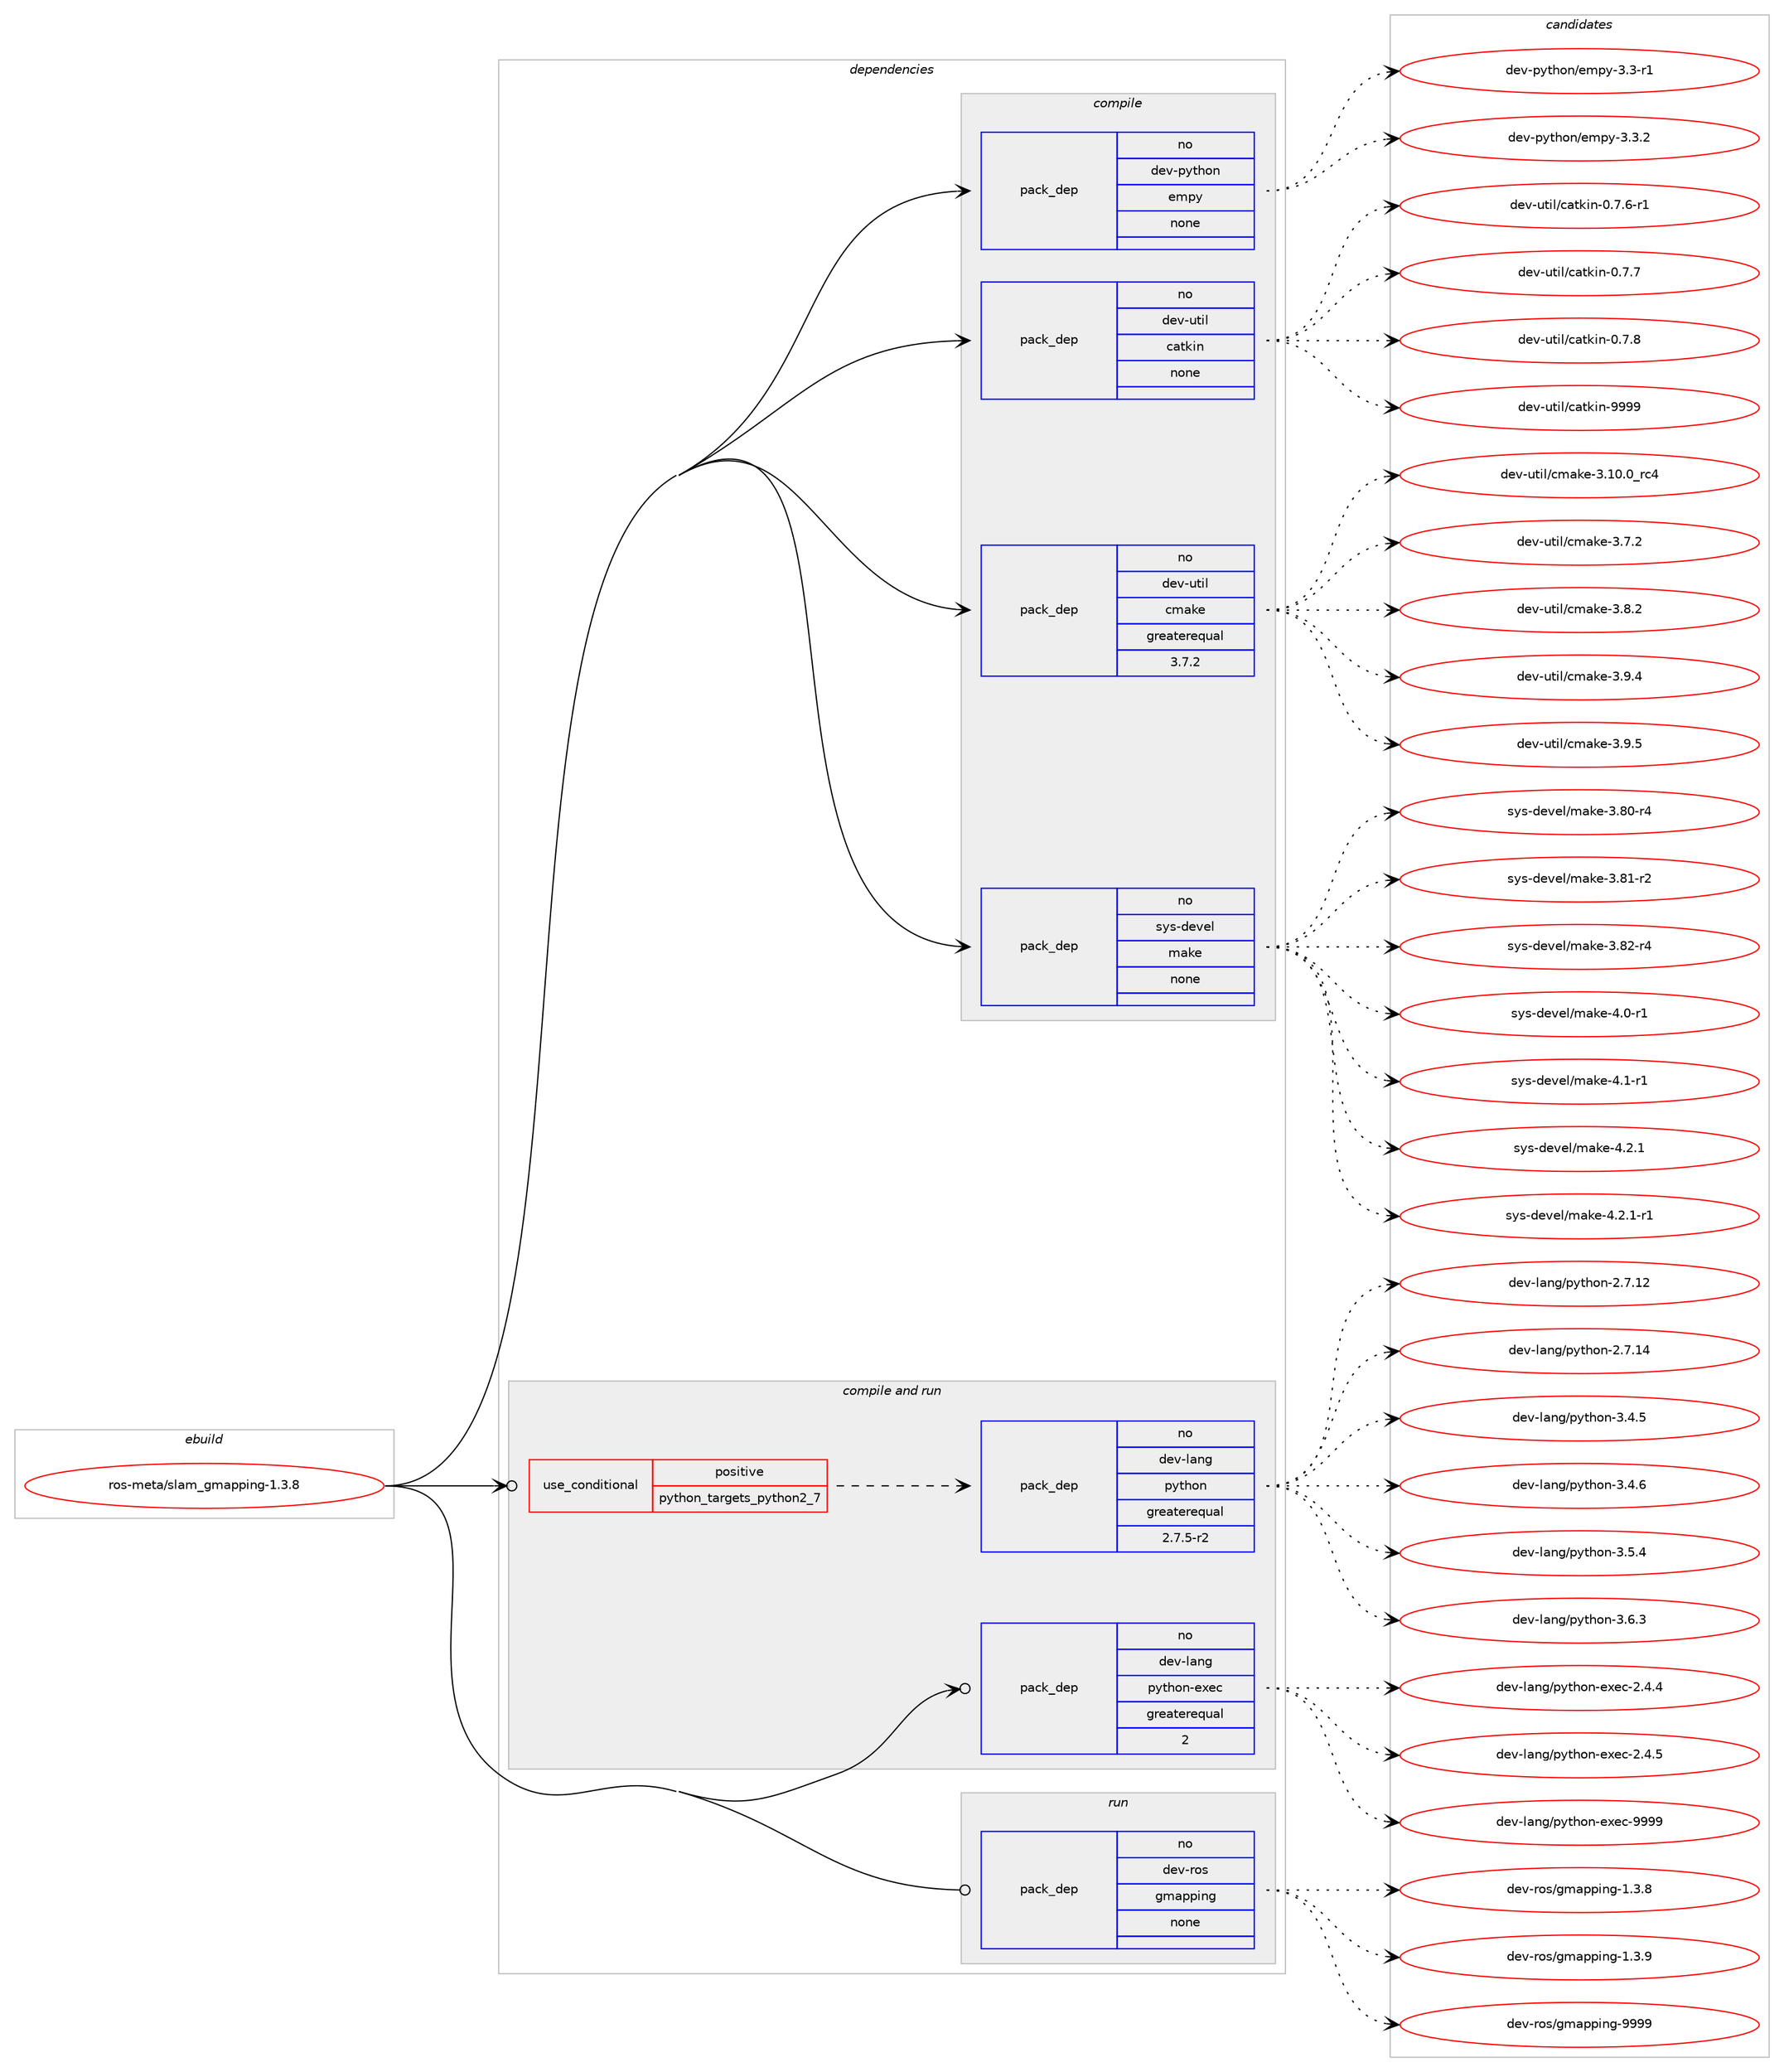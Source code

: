 digraph prolog {

# *************
# Graph options
# *************

newrank=true;
concentrate=true;
compound=true;
graph [rankdir=LR,fontname=Helvetica,fontsize=10,ranksep=1.5];#, ranksep=2.5, nodesep=0.2];
edge  [arrowhead=vee];
node  [fontname=Helvetica,fontsize=10];

# **********
# The ebuild
# **********

subgraph cluster_leftcol {
color=gray;
rank=same;
label=<<i>ebuild</i>>;
id [label="ros-meta/slam_gmapping-1.3.8", color=red, width=4, href="../ros-meta/slam_gmapping-1.3.8.svg"];
}

# ****************
# The dependencies
# ****************

subgraph cluster_midcol {
color=gray;
label=<<i>dependencies</i>>;
subgraph cluster_compile {
fillcolor="#eeeeee";
style=filled;
label=<<i>compile</i>>;
subgraph pack326474 {
dependency443216 [label=<<TABLE BORDER="0" CELLBORDER="1" CELLSPACING="0" CELLPADDING="4" WIDTH="220"><TR><TD ROWSPAN="6" CELLPADDING="30">pack_dep</TD></TR><TR><TD WIDTH="110">no</TD></TR><TR><TD>dev-python</TD></TR><TR><TD>empy</TD></TR><TR><TD>none</TD></TR><TR><TD></TD></TR></TABLE>>, shape=none, color=blue];
}
id:e -> dependency443216:w [weight=20,style="solid",arrowhead="vee"];
subgraph pack326475 {
dependency443217 [label=<<TABLE BORDER="0" CELLBORDER="1" CELLSPACING="0" CELLPADDING="4" WIDTH="220"><TR><TD ROWSPAN="6" CELLPADDING="30">pack_dep</TD></TR><TR><TD WIDTH="110">no</TD></TR><TR><TD>dev-util</TD></TR><TR><TD>catkin</TD></TR><TR><TD>none</TD></TR><TR><TD></TD></TR></TABLE>>, shape=none, color=blue];
}
id:e -> dependency443217:w [weight=20,style="solid",arrowhead="vee"];
subgraph pack326476 {
dependency443218 [label=<<TABLE BORDER="0" CELLBORDER="1" CELLSPACING="0" CELLPADDING="4" WIDTH="220"><TR><TD ROWSPAN="6" CELLPADDING="30">pack_dep</TD></TR><TR><TD WIDTH="110">no</TD></TR><TR><TD>dev-util</TD></TR><TR><TD>cmake</TD></TR><TR><TD>greaterequal</TD></TR><TR><TD>3.7.2</TD></TR></TABLE>>, shape=none, color=blue];
}
id:e -> dependency443218:w [weight=20,style="solid",arrowhead="vee"];
subgraph pack326477 {
dependency443219 [label=<<TABLE BORDER="0" CELLBORDER="1" CELLSPACING="0" CELLPADDING="4" WIDTH="220"><TR><TD ROWSPAN="6" CELLPADDING="30">pack_dep</TD></TR><TR><TD WIDTH="110">no</TD></TR><TR><TD>sys-devel</TD></TR><TR><TD>make</TD></TR><TR><TD>none</TD></TR><TR><TD></TD></TR></TABLE>>, shape=none, color=blue];
}
id:e -> dependency443219:w [weight=20,style="solid",arrowhead="vee"];
}
subgraph cluster_compileandrun {
fillcolor="#eeeeee";
style=filled;
label=<<i>compile and run</i>>;
subgraph cond109093 {
dependency443220 [label=<<TABLE BORDER="0" CELLBORDER="1" CELLSPACING="0" CELLPADDING="4"><TR><TD ROWSPAN="3" CELLPADDING="10">use_conditional</TD></TR><TR><TD>positive</TD></TR><TR><TD>python_targets_python2_7</TD></TR></TABLE>>, shape=none, color=red];
subgraph pack326478 {
dependency443221 [label=<<TABLE BORDER="0" CELLBORDER="1" CELLSPACING="0" CELLPADDING="4" WIDTH="220"><TR><TD ROWSPAN="6" CELLPADDING="30">pack_dep</TD></TR><TR><TD WIDTH="110">no</TD></TR><TR><TD>dev-lang</TD></TR><TR><TD>python</TD></TR><TR><TD>greaterequal</TD></TR><TR><TD>2.7.5-r2</TD></TR></TABLE>>, shape=none, color=blue];
}
dependency443220:e -> dependency443221:w [weight=20,style="dashed",arrowhead="vee"];
}
id:e -> dependency443220:w [weight=20,style="solid",arrowhead="odotvee"];
subgraph pack326479 {
dependency443222 [label=<<TABLE BORDER="0" CELLBORDER="1" CELLSPACING="0" CELLPADDING="4" WIDTH="220"><TR><TD ROWSPAN="6" CELLPADDING="30">pack_dep</TD></TR><TR><TD WIDTH="110">no</TD></TR><TR><TD>dev-lang</TD></TR><TR><TD>python-exec</TD></TR><TR><TD>greaterequal</TD></TR><TR><TD>2</TD></TR></TABLE>>, shape=none, color=blue];
}
id:e -> dependency443222:w [weight=20,style="solid",arrowhead="odotvee"];
}
subgraph cluster_run {
fillcolor="#eeeeee";
style=filled;
label=<<i>run</i>>;
subgraph pack326480 {
dependency443223 [label=<<TABLE BORDER="0" CELLBORDER="1" CELLSPACING="0" CELLPADDING="4" WIDTH="220"><TR><TD ROWSPAN="6" CELLPADDING="30">pack_dep</TD></TR><TR><TD WIDTH="110">no</TD></TR><TR><TD>dev-ros</TD></TR><TR><TD>gmapping</TD></TR><TR><TD>none</TD></TR><TR><TD></TD></TR></TABLE>>, shape=none, color=blue];
}
id:e -> dependency443223:w [weight=20,style="solid",arrowhead="odot"];
}
}

# **************
# The candidates
# **************

subgraph cluster_choices {
rank=same;
color=gray;
label=<<i>candidates</i>>;

subgraph choice326474 {
color=black;
nodesep=1;
choice1001011184511212111610411111047101109112121455146514511449 [label="dev-python/empy-3.3-r1", color=red, width=4,href="../dev-python/empy-3.3-r1.svg"];
choice1001011184511212111610411111047101109112121455146514650 [label="dev-python/empy-3.3.2", color=red, width=4,href="../dev-python/empy-3.3.2.svg"];
dependency443216:e -> choice1001011184511212111610411111047101109112121455146514511449:w [style=dotted,weight="100"];
dependency443216:e -> choice1001011184511212111610411111047101109112121455146514650:w [style=dotted,weight="100"];
}
subgraph choice326475 {
color=black;
nodesep=1;
choice100101118451171161051084799971161071051104548465546544511449 [label="dev-util/catkin-0.7.6-r1", color=red, width=4,href="../dev-util/catkin-0.7.6-r1.svg"];
choice10010111845117116105108479997116107105110454846554655 [label="dev-util/catkin-0.7.7", color=red, width=4,href="../dev-util/catkin-0.7.7.svg"];
choice10010111845117116105108479997116107105110454846554656 [label="dev-util/catkin-0.7.8", color=red, width=4,href="../dev-util/catkin-0.7.8.svg"];
choice100101118451171161051084799971161071051104557575757 [label="dev-util/catkin-9999", color=red, width=4,href="../dev-util/catkin-9999.svg"];
dependency443217:e -> choice100101118451171161051084799971161071051104548465546544511449:w [style=dotted,weight="100"];
dependency443217:e -> choice10010111845117116105108479997116107105110454846554655:w [style=dotted,weight="100"];
dependency443217:e -> choice10010111845117116105108479997116107105110454846554656:w [style=dotted,weight="100"];
dependency443217:e -> choice100101118451171161051084799971161071051104557575757:w [style=dotted,weight="100"];
}
subgraph choice326476 {
color=black;
nodesep=1;
choice1001011184511711610510847991099710710145514649484648951149952 [label="dev-util/cmake-3.10.0_rc4", color=red, width=4,href="../dev-util/cmake-3.10.0_rc4.svg"];
choice10010111845117116105108479910997107101455146554650 [label="dev-util/cmake-3.7.2", color=red, width=4,href="../dev-util/cmake-3.7.2.svg"];
choice10010111845117116105108479910997107101455146564650 [label="dev-util/cmake-3.8.2", color=red, width=4,href="../dev-util/cmake-3.8.2.svg"];
choice10010111845117116105108479910997107101455146574652 [label="dev-util/cmake-3.9.4", color=red, width=4,href="../dev-util/cmake-3.9.4.svg"];
choice10010111845117116105108479910997107101455146574653 [label="dev-util/cmake-3.9.5", color=red, width=4,href="../dev-util/cmake-3.9.5.svg"];
dependency443218:e -> choice1001011184511711610510847991099710710145514649484648951149952:w [style=dotted,weight="100"];
dependency443218:e -> choice10010111845117116105108479910997107101455146554650:w [style=dotted,weight="100"];
dependency443218:e -> choice10010111845117116105108479910997107101455146564650:w [style=dotted,weight="100"];
dependency443218:e -> choice10010111845117116105108479910997107101455146574652:w [style=dotted,weight="100"];
dependency443218:e -> choice10010111845117116105108479910997107101455146574653:w [style=dotted,weight="100"];
}
subgraph choice326477 {
color=black;
nodesep=1;
choice11512111545100101118101108471099710710145514656484511452 [label="sys-devel/make-3.80-r4", color=red, width=4,href="../sys-devel/make-3.80-r4.svg"];
choice11512111545100101118101108471099710710145514656494511450 [label="sys-devel/make-3.81-r2", color=red, width=4,href="../sys-devel/make-3.81-r2.svg"];
choice11512111545100101118101108471099710710145514656504511452 [label="sys-devel/make-3.82-r4", color=red, width=4,href="../sys-devel/make-3.82-r4.svg"];
choice115121115451001011181011084710997107101455246484511449 [label="sys-devel/make-4.0-r1", color=red, width=4,href="../sys-devel/make-4.0-r1.svg"];
choice115121115451001011181011084710997107101455246494511449 [label="sys-devel/make-4.1-r1", color=red, width=4,href="../sys-devel/make-4.1-r1.svg"];
choice115121115451001011181011084710997107101455246504649 [label="sys-devel/make-4.2.1", color=red, width=4,href="../sys-devel/make-4.2.1.svg"];
choice1151211154510010111810110847109971071014552465046494511449 [label="sys-devel/make-4.2.1-r1", color=red, width=4,href="../sys-devel/make-4.2.1-r1.svg"];
dependency443219:e -> choice11512111545100101118101108471099710710145514656484511452:w [style=dotted,weight="100"];
dependency443219:e -> choice11512111545100101118101108471099710710145514656494511450:w [style=dotted,weight="100"];
dependency443219:e -> choice11512111545100101118101108471099710710145514656504511452:w [style=dotted,weight="100"];
dependency443219:e -> choice115121115451001011181011084710997107101455246484511449:w [style=dotted,weight="100"];
dependency443219:e -> choice115121115451001011181011084710997107101455246494511449:w [style=dotted,weight="100"];
dependency443219:e -> choice115121115451001011181011084710997107101455246504649:w [style=dotted,weight="100"];
dependency443219:e -> choice1151211154510010111810110847109971071014552465046494511449:w [style=dotted,weight="100"];
}
subgraph choice326478 {
color=black;
nodesep=1;
choice10010111845108971101034711212111610411111045504655464950 [label="dev-lang/python-2.7.12", color=red, width=4,href="../dev-lang/python-2.7.12.svg"];
choice10010111845108971101034711212111610411111045504655464952 [label="dev-lang/python-2.7.14", color=red, width=4,href="../dev-lang/python-2.7.14.svg"];
choice100101118451089711010347112121116104111110455146524653 [label="dev-lang/python-3.4.5", color=red, width=4,href="../dev-lang/python-3.4.5.svg"];
choice100101118451089711010347112121116104111110455146524654 [label="dev-lang/python-3.4.6", color=red, width=4,href="../dev-lang/python-3.4.6.svg"];
choice100101118451089711010347112121116104111110455146534652 [label="dev-lang/python-3.5.4", color=red, width=4,href="../dev-lang/python-3.5.4.svg"];
choice100101118451089711010347112121116104111110455146544651 [label="dev-lang/python-3.6.3", color=red, width=4,href="../dev-lang/python-3.6.3.svg"];
dependency443221:e -> choice10010111845108971101034711212111610411111045504655464950:w [style=dotted,weight="100"];
dependency443221:e -> choice10010111845108971101034711212111610411111045504655464952:w [style=dotted,weight="100"];
dependency443221:e -> choice100101118451089711010347112121116104111110455146524653:w [style=dotted,weight="100"];
dependency443221:e -> choice100101118451089711010347112121116104111110455146524654:w [style=dotted,weight="100"];
dependency443221:e -> choice100101118451089711010347112121116104111110455146534652:w [style=dotted,weight="100"];
dependency443221:e -> choice100101118451089711010347112121116104111110455146544651:w [style=dotted,weight="100"];
}
subgraph choice326479 {
color=black;
nodesep=1;
choice1001011184510897110103471121211161041111104510112010199455046524652 [label="dev-lang/python-exec-2.4.4", color=red, width=4,href="../dev-lang/python-exec-2.4.4.svg"];
choice1001011184510897110103471121211161041111104510112010199455046524653 [label="dev-lang/python-exec-2.4.5", color=red, width=4,href="../dev-lang/python-exec-2.4.5.svg"];
choice10010111845108971101034711212111610411111045101120101994557575757 [label="dev-lang/python-exec-9999", color=red, width=4,href="../dev-lang/python-exec-9999.svg"];
dependency443222:e -> choice1001011184510897110103471121211161041111104510112010199455046524652:w [style=dotted,weight="100"];
dependency443222:e -> choice1001011184510897110103471121211161041111104510112010199455046524653:w [style=dotted,weight="100"];
dependency443222:e -> choice10010111845108971101034711212111610411111045101120101994557575757:w [style=dotted,weight="100"];
}
subgraph choice326480 {
color=black;
nodesep=1;
choice100101118451141111154710310997112112105110103454946514656 [label="dev-ros/gmapping-1.3.8", color=red, width=4,href="../dev-ros/gmapping-1.3.8.svg"];
choice100101118451141111154710310997112112105110103454946514657 [label="dev-ros/gmapping-1.3.9", color=red, width=4,href="../dev-ros/gmapping-1.3.9.svg"];
choice1001011184511411111547103109971121121051101034557575757 [label="dev-ros/gmapping-9999", color=red, width=4,href="../dev-ros/gmapping-9999.svg"];
dependency443223:e -> choice100101118451141111154710310997112112105110103454946514656:w [style=dotted,weight="100"];
dependency443223:e -> choice100101118451141111154710310997112112105110103454946514657:w [style=dotted,weight="100"];
dependency443223:e -> choice1001011184511411111547103109971121121051101034557575757:w [style=dotted,weight="100"];
}
}

}
